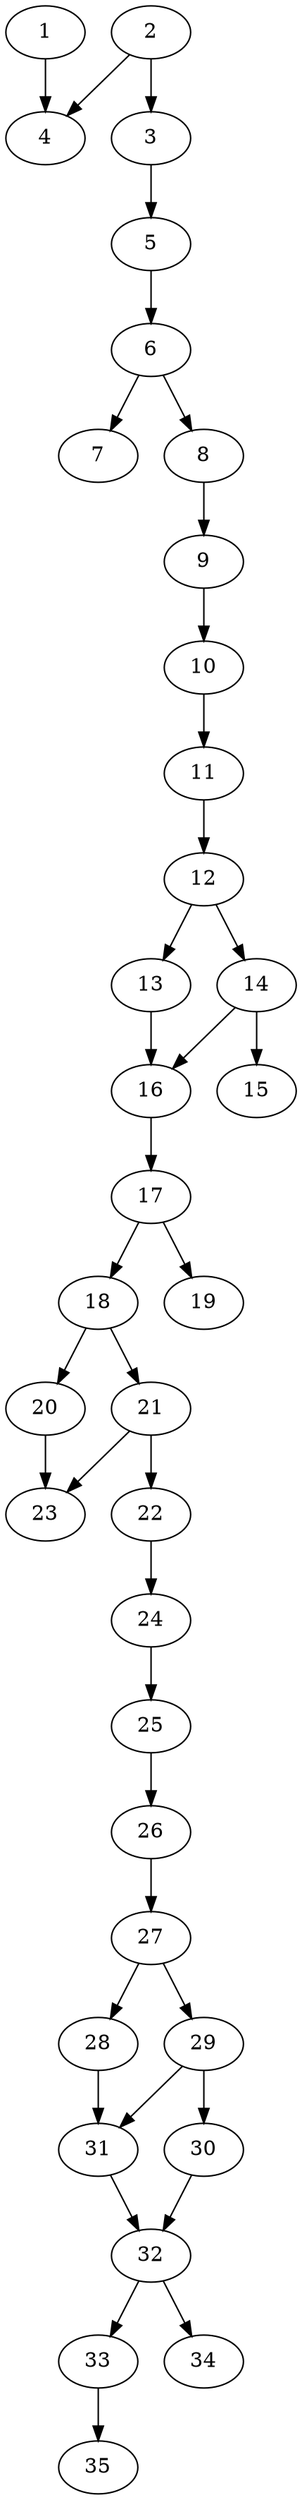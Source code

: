 // DAG automatically generated by daggen at Thu Oct  3 14:05:38 2019
// ./daggen --dot -n 35 --ccr 0.5 --fat 0.3 --regular 0.5 --density 0.6 --mindata 5242880 --maxdata 52428800 
digraph G {
  1 [size="15919104", alpha="0.17", expect_size="7959552"] 
  1 -> 4 [size ="7959552"]
  2 [size="100880384", alpha="0.10", expect_size="50440192"] 
  2 -> 3 [size ="50440192"]
  2 -> 4 [size ="50440192"]
  3 [size="32600064", alpha="0.04", expect_size="16300032"] 
  3 -> 5 [size ="16300032"]
  4 [size="64831488", alpha="0.19", expect_size="32415744"] 
  5 [size="69289984", alpha="0.02", expect_size="34644992"] 
  5 -> 6 [size ="34644992"]
  6 [size="100491264", alpha="0.20", expect_size="50245632"] 
  6 -> 7 [size ="50245632"]
  6 -> 8 [size ="50245632"]
  7 [size="38371328", alpha="0.11", expect_size="19185664"] 
  8 [size="22865920", alpha="0.17", expect_size="11432960"] 
  8 -> 9 [size ="11432960"]
  9 [size="23748608", alpha="0.15", expect_size="11874304"] 
  9 -> 10 [size ="11874304"]
  10 [size="86628352", alpha="0.13", expect_size="43314176"] 
  10 -> 11 [size ="43314176"]
  11 [size="96788480", alpha="0.10", expect_size="48394240"] 
  11 -> 12 [size ="48394240"]
  12 [size="82020352", alpha="0.15", expect_size="41010176"] 
  12 -> 13 [size ="41010176"]
  12 -> 14 [size ="41010176"]
  13 [size="36706304", alpha="0.10", expect_size="18353152"] 
  13 -> 16 [size ="18353152"]
  14 [size="57229312", alpha="0.10", expect_size="28614656"] 
  14 -> 15 [size ="28614656"]
  14 -> 16 [size ="28614656"]
  15 [size="51746816", alpha="0.19", expect_size="25873408"] 
  16 [size="62298112", alpha="0.04", expect_size="31149056"] 
  16 -> 17 [size ="31149056"]
  17 [size="60223488", alpha="0.09", expect_size="30111744"] 
  17 -> 18 [size ="30111744"]
  17 -> 19 [size ="30111744"]
  18 [size="16717824", alpha="0.01", expect_size="8358912"] 
  18 -> 20 [size ="8358912"]
  18 -> 21 [size ="8358912"]
  19 [size="95995904", alpha="0.14", expect_size="47997952"] 
  20 [size="71043072", alpha="0.12", expect_size="35521536"] 
  20 -> 23 [size ="35521536"]
  21 [size="39510016", alpha="0.12", expect_size="19755008"] 
  21 -> 22 [size ="19755008"]
  21 -> 23 [size ="19755008"]
  22 [size="88799232", alpha="0.10", expect_size="44399616"] 
  22 -> 24 [size ="44399616"]
  23 [size="66437120", alpha="0.14", expect_size="33218560"] 
  24 [size="19888128", alpha="0.09", expect_size="9944064"] 
  24 -> 25 [size ="9944064"]
  25 [size="67796992", alpha="0.16", expect_size="33898496"] 
  25 -> 26 [size ="33898496"]
  26 [size="62040064", alpha="0.02", expect_size="31020032"] 
  26 -> 27 [size ="31020032"]
  27 [size="80869376", alpha="0.15", expect_size="40434688"] 
  27 -> 28 [size ="40434688"]
  27 -> 29 [size ="40434688"]
  28 [size="28573696", alpha="0.10", expect_size="14286848"] 
  28 -> 31 [size ="14286848"]
  29 [size="30959616", alpha="0.07", expect_size="15479808"] 
  29 -> 30 [size ="15479808"]
  29 -> 31 [size ="15479808"]
  30 [size="94973952", alpha="0.01", expect_size="47486976"] 
  30 -> 32 [size ="47486976"]
  31 [size="57042944", alpha="0.14", expect_size="28521472"] 
  31 -> 32 [size ="28521472"]
  32 [size="16973824", alpha="0.01", expect_size="8486912"] 
  32 -> 33 [size ="8486912"]
  32 -> 34 [size ="8486912"]
  33 [size="65161216", alpha="0.14", expect_size="32580608"] 
  33 -> 35 [size ="32580608"]
  34 [size="34973696", alpha="0.17", expect_size="17486848"] 
  35 [size="75132928", alpha="0.08", expect_size="37566464"] 
}
